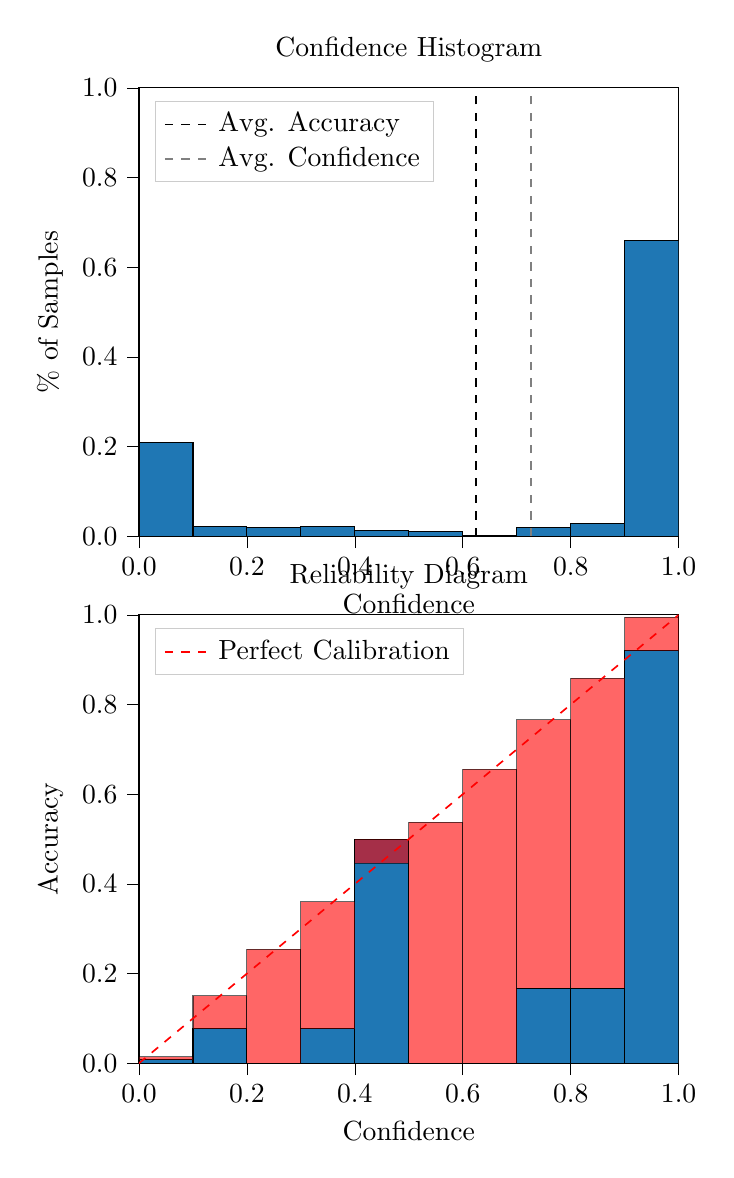 % This file was created by tikzplotlib v0.9.8.
\begin{tikzpicture}

\definecolor{color0}{rgb}{0.122,0.467,0.706}

\begin{groupplot}[group style={group size=1 by 2}]
\nextgroupplot[
legend cell align={left},
legend style={
  fill opacity=0.8,
  draw opacity=1,
  text opacity=1,
  at={(0.03,0.97)},
  anchor=north west,
  draw=white!80!black
},
tick align=outside,
tick pos=left,
title={Confidence Histogram},
x grid style={white!69.02!black},
xlabel={Confidence},
xmin=0, xmax=1,
xtick style={color=black},
xtick={0,0.2,0.4,0.6,0.8,1},
xticklabels={0.0,0.2,0.4,0.6,0.8,1.0},
y grid style={white!69.02!black},
ylabel={\% of Samples},
ymin=0, ymax=1,
ytick style={color=black},
ytick={0,0.2,0.4,0.6,0.8,1},
yticklabels={0.0,0.2,0.4,0.6,0.8,1.0}
]
\draw[draw=black,fill=color0] (axis cs:-6.939e-18,0) rectangle (axis cs:0.1,0.208);
\draw[draw=black,fill=color0] (axis cs:0.1,0) rectangle (axis cs:0.2,0.021);
\draw[draw=black,fill=color0] (axis cs:0.2,0) rectangle (axis cs:0.3,0.019);
\draw[draw=black,fill=color0] (axis cs:0.3,0) rectangle (axis cs:0.4,0.021);
\draw[draw=black,fill=color0] (axis cs:0.4,0) rectangle (axis cs:0.5,0.013);
\draw[draw=black,fill=color0] (axis cs:0.5,0) rectangle (axis cs:0.6,0.01);
\draw[draw=black,fill=color0] (axis cs:0.6,0) rectangle (axis cs:0.7,0.002);
\draw[draw=black,fill=color0] (axis cs:0.7,0) rectangle (axis cs:0.8,0.019);
\draw[draw=black,fill=color0] (axis cs:0.8,0) rectangle (axis cs:0.9,0.029);
\draw[draw=black,fill=color0] (axis cs:0.9,0) rectangle (axis cs:1,0.659);
\addplot [semithick, black, dashed]
table {%
0.625 0
0.625 1
};
\addlegendentry{Avg. Accuracy}
\addplot [semithick, white!50.196!black, dashed]
table {%
0.726 0
0.726 1
};
\addlegendentry{Avg. Confidence}

\nextgroupplot[
legend cell align={left},
legend style={
  fill opacity=0.8,
  draw opacity=1,
  text opacity=1,
  at={(0.03,0.97)},
  anchor=north west,
  draw=white!80!black
},
tick align=outside,
tick pos=left,
title={Reliability Diagram},
x grid style={white!69.02!black},
xlabel={Confidence},
xmin=0, xmax=1,
xtick style={color=black},
xtick={0,0.2,0.4,0.6,0.8,1},
xticklabels={0.0,0.2,0.4,0.6,0.8,1.0},
y grid style={white!69.02!black},
ylabel={Accuracy},
ymin=0, ymax=1,
ytick style={color=black},
ytick={0,0.2,0.4,0.6,0.8,1},
yticklabels={0.0,0.2,0.4,0.6,0.8,1.0}
]
\draw[draw=black,fill=color0] (axis cs:-6.939e-18,0) rectangle (axis cs:0.1,0.008);
\draw[draw=black,fill=color0] (axis cs:0.1,0) rectangle (axis cs:0.2,0.077);
\draw[draw=black,fill=color0] (axis cs:0.2,0) rectangle (axis cs:0.3,0);
\draw[draw=black,fill=color0] (axis cs:0.3,0) rectangle (axis cs:0.4,0.077);
\draw[draw=black,fill=color0] (axis cs:0.4,0) rectangle (axis cs:0.5,0.5);
\draw[draw=black,fill=color0] (axis cs:0.5,0) rectangle (axis cs:0.6,0);
\draw[draw=black,fill=color0] (axis cs:0.6,0) rectangle (axis cs:0.7,0);
\draw[draw=black,fill=color0] (axis cs:0.7,0) rectangle (axis cs:0.8,0.167);
\draw[draw=black,fill=color0] (axis cs:0.8,0) rectangle (axis cs:0.9,0.167);
\draw[draw=black,fill=color0] (axis cs:0.9,0) rectangle (axis cs:1,0.92);
\draw[draw=black,fill=red,opacity=0.6] (axis cs:-6.939e-18,0.008) rectangle (axis cs:0.1,0.015);
\draw[draw=black,fill=red,opacity=0.6] (axis cs:0.1,0.077) rectangle (axis cs:0.2,0.151);
\draw[draw=black,fill=red,opacity=0.6] (axis cs:0.2,0) rectangle (axis cs:0.3,0.254);
\draw[draw=black,fill=red,opacity=0.6] (axis cs:0.3,0.077) rectangle (axis cs:0.4,0.36);
\draw[draw=black,fill=red,opacity=0.6] (axis cs:0.4,0.5) rectangle (axis cs:0.5,0.446);
\draw[draw=black,fill=red,opacity=0.6] (axis cs:0.5,0) rectangle (axis cs:0.6,0.538);
\draw[draw=black,fill=red,opacity=0.6] (axis cs:0.6,0) rectangle (axis cs:0.7,0.656);
\draw[draw=black,fill=red,opacity=0.6] (axis cs:0.7,0.167) rectangle (axis cs:0.8,0.766);
\draw[draw=black,fill=red,opacity=0.6] (axis cs:0.8,0.167) rectangle (axis cs:0.9,0.859);
\draw[draw=black,fill=red,opacity=0.6] (axis cs:0.9,0.92) rectangle (axis cs:1,0.995);
\addplot [semithick, red, dashed]
table {%
0 0
1 1
};
\addlegendentry{Perfect Calibration}
\end{groupplot}

\end{tikzpicture}
